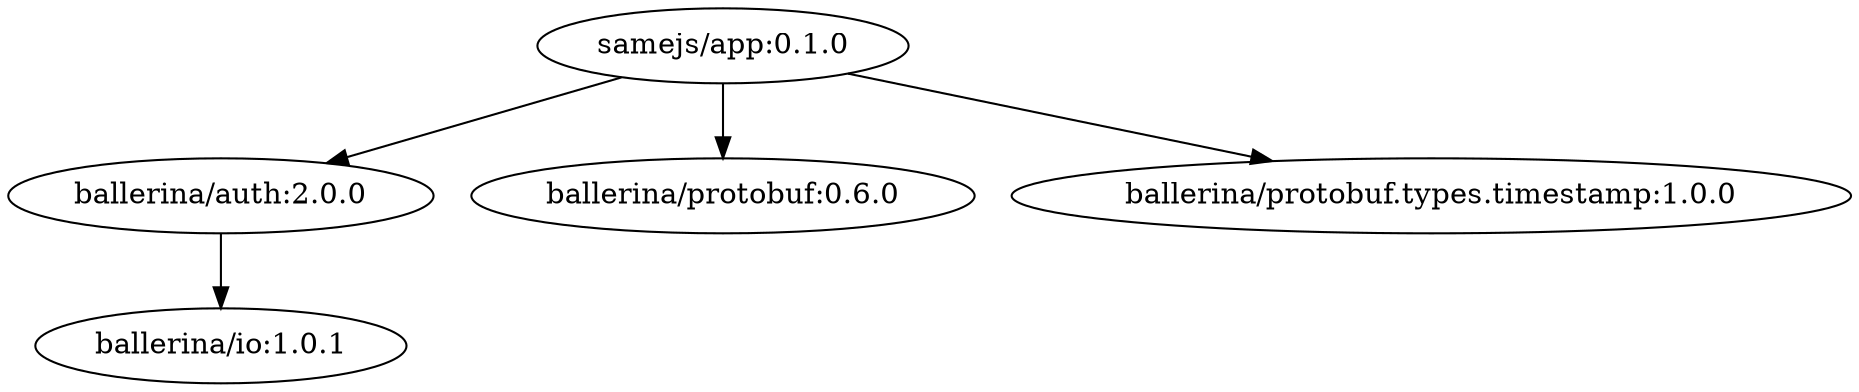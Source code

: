 digraph "example1" {
    "ballerina/auth:2.0.0" -> "ballerina/io:1.0.1"
    "samejs/app:0.1.0" -> "ballerina/auth:2.0.0"
    "samejs/app:0.1.0" -> "ballerina/protobuf:0.6.0"
    "samejs/app:0.1.0" -> "ballerina/protobuf.types.timestamp:1.0.0"
}
